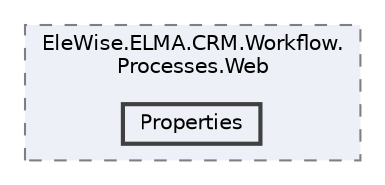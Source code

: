 digraph "Web/Modules/EleWise.ELMA.CRM.Workflow.Processes.Web/Properties"
{
 // LATEX_PDF_SIZE
  bgcolor="transparent";
  edge [fontname=Helvetica,fontsize=10,labelfontname=Helvetica,labelfontsize=10];
  node [fontname=Helvetica,fontsize=10,shape=box,height=0.2,width=0.4];
  compound=true
  subgraph clusterdir_45515eb8549ed9f871e537c210e6f764 {
    graph [ bgcolor="#edf0f7", pencolor="grey50", label="EleWise.ELMA.CRM.Workflow.\lProcesses.Web", fontname=Helvetica,fontsize=10 style="filled,dashed", URL="dir_45515eb8549ed9f871e537c210e6f764.html",tooltip=""]
  dir_1f844ecf423300834649622271c8dbb7 [label="Properties", fillcolor="#edf0f7", color="grey25", style="filled,bold", URL="dir_1f844ecf423300834649622271c8dbb7.html",tooltip=""];
  }
}
